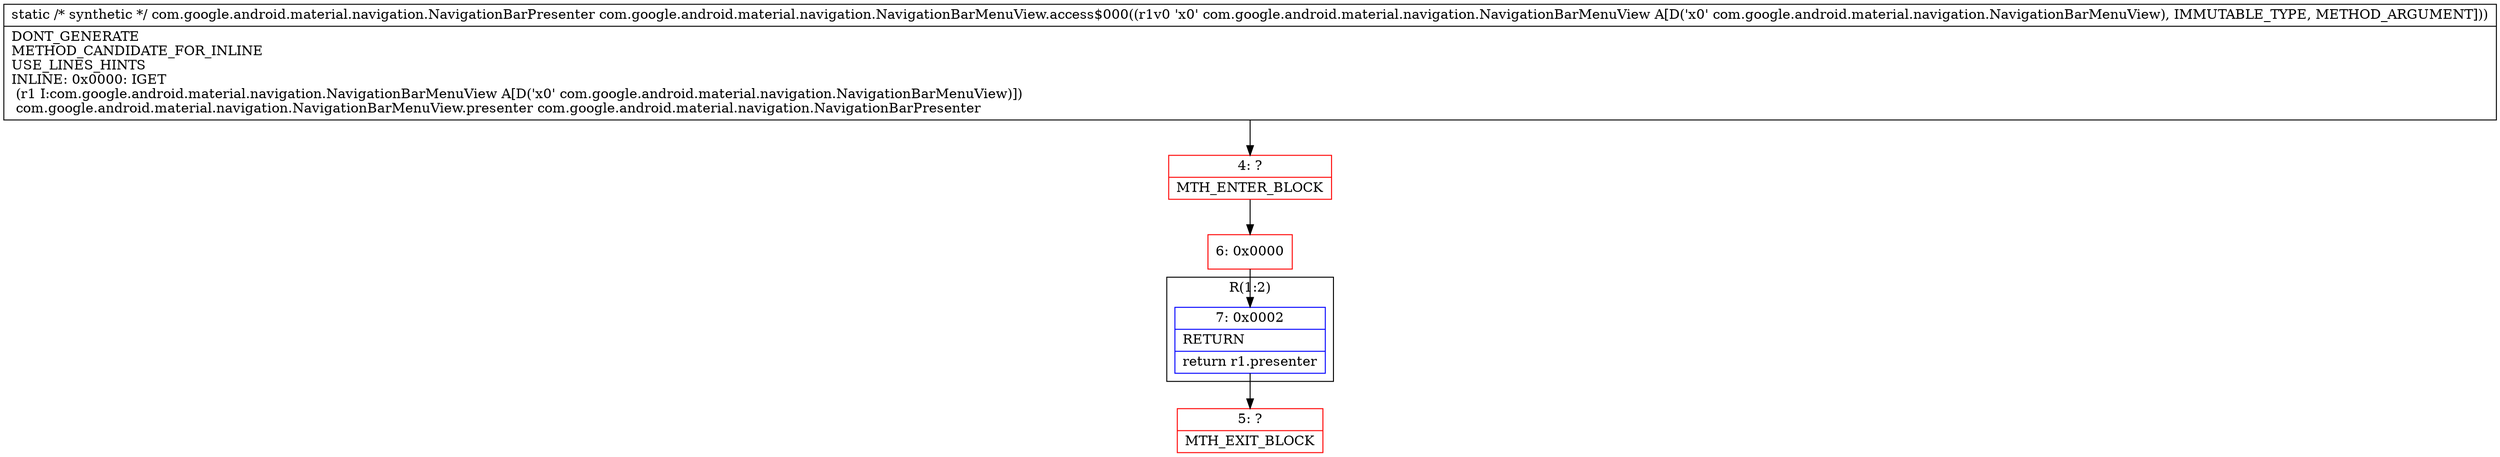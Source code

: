 digraph "CFG forcom.google.android.material.navigation.NavigationBarMenuView.access$000(Lcom\/google\/android\/material\/navigation\/NavigationBarMenuView;)Lcom\/google\/android\/material\/navigation\/NavigationBarPresenter;" {
subgraph cluster_Region_49927026 {
label = "R(1:2)";
node [shape=record,color=blue];
Node_7 [shape=record,label="{7\:\ 0x0002|RETURN\l|return r1.presenter\l}"];
}
Node_4 [shape=record,color=red,label="{4\:\ ?|MTH_ENTER_BLOCK\l}"];
Node_6 [shape=record,color=red,label="{6\:\ 0x0000}"];
Node_5 [shape=record,color=red,label="{5\:\ ?|MTH_EXIT_BLOCK\l}"];
MethodNode[shape=record,label="{static \/* synthetic *\/ com.google.android.material.navigation.NavigationBarPresenter com.google.android.material.navigation.NavigationBarMenuView.access$000((r1v0 'x0' com.google.android.material.navigation.NavigationBarMenuView A[D('x0' com.google.android.material.navigation.NavigationBarMenuView), IMMUTABLE_TYPE, METHOD_ARGUMENT]))  | DONT_GENERATE\lMETHOD_CANDIDATE_FOR_INLINE\lUSE_LINES_HINTS\lINLINE: 0x0000: IGET  \l  (r1 I:com.google.android.material.navigation.NavigationBarMenuView A[D('x0' com.google.android.material.navigation.NavigationBarMenuView)])\l com.google.android.material.navigation.NavigationBarMenuView.presenter com.google.android.material.navigation.NavigationBarPresenter\l}"];
MethodNode -> Node_4;Node_7 -> Node_5;
Node_4 -> Node_6;
Node_6 -> Node_7;
}

